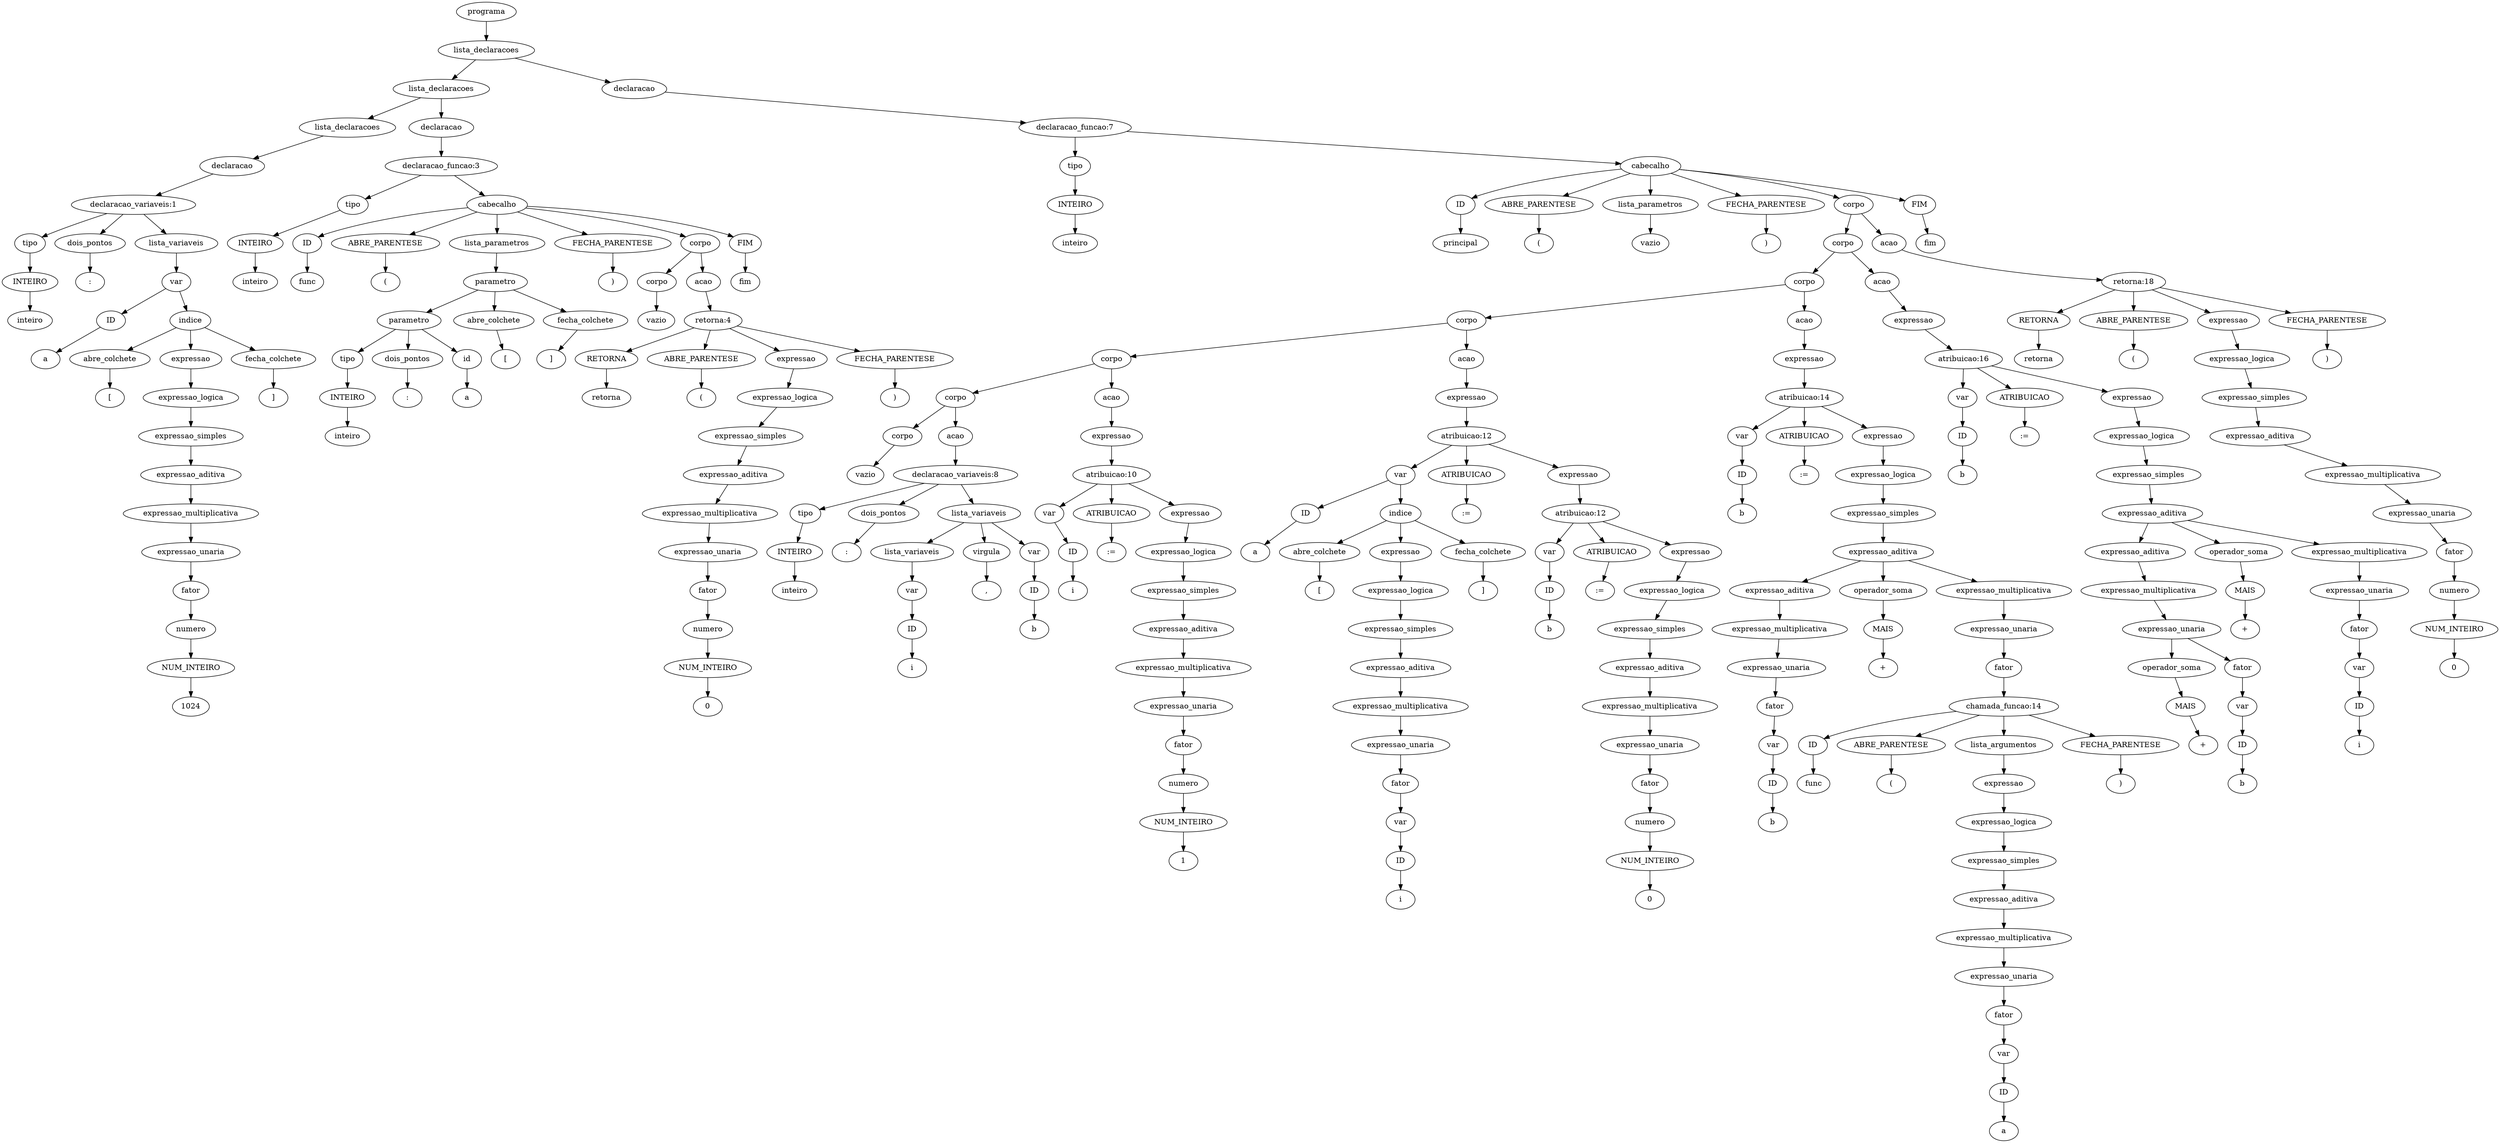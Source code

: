 digraph tree {
    "0x7f5f1eab96d0" [label="programa"];
    "0x7f5f1eab9c10" [label="lista_declaracoes"];
    "0x7f5f1eab9b50" [label="lista_declaracoes"];
    "0x7f5f1ebaa1c0" [label="lista_declaracoes"];
    "0x7f5f1ebc2eb0" [label="declaracao"];
    "0x7f5f1eab94c0" [label="declaracao_variaveis:1"];
    "0x7f5f1ebc23a0" [label="tipo"];
    "0x7f5f1eab9220" [label="INTEIRO"];
    "0x7f5f1eab9370" [label="inteiro"];
    "0x7f5f1ed75580" [label="dois_pontos"];
    "0x7f5f1eab9670" [label=":"];
    "0x7f5f1eab91c0" [label="lista_variaveis"];
    "0x7f5f1eab9490" [label="var"];
    "0x7f5f1eab9250" [label="ID"];
    "0x7f5f1eab94f0" [label="a"];
    "0x7f5f1eab9280" [label="indice"];
    "0x7f5f1eab9520" [label="abre_colchete"];
    "0x7f5f1eab95e0" [label="["];
    "0x7f5f1eab92b0" [label="expressao"];
    "0x7f5f1eab92e0" [label="expressao_logica"];
    "0x7f5f1eab9160" [label="expressao_simples"];
    "0x7f5f1eab9190" [label="expressao_aditiva"];
    "0x7f5f1eab9310" [label="expressao_multiplicativa"];
    "0x7f5f1eab91f0" [label="expressao_unaria"];
    "0x7f5f1eab9460" [label="fator"];
    "0x7f5f1ebddfa0" [label="numero"];
    "0x7f5f1ebddb50" [label="NUM_INTEIRO"];
    "0x7f5f1eab9340" [label="1024"];
    "0x7f5f1eab9610" [label="fecha_colchete"];
    "0x7f5f1eab9640" [label="]"];
    "0x7f5f1eab9400" [label="declaracao"];
    "0x7f5f1eab93a0" [label="declaracao_funcao:3"];
    "0x7f5f1eab9430" [label="tipo"];
    "0x7f5f1eab96a0" [label="INTEIRO"];
    "0x7f5f1eab9580" [label="inteiro"];
    "0x7f5f1eab9ac0" [label="cabecalho"];
    "0x7f5f1eab9ee0" [label="ID"];
    "0x7f5f1eab9cd0" [label="func"];
    "0x7f5f1eab9d00" [label="ABRE_PARENTESE"];
    "0x7f5f1ea0a100" [label="("];
    "0x7f5f1eab98b0" [label="lista_parametros"];
    "0x7f5f1eab9700" [label="parametro"];
    "0x7f5f1eab9790" [label="parametro"];
    "0x7f5f1eab95b0" [label="tipo"];
    "0x7f5f1eab9550" [label="INTEIRO"];
    "0x7f5f1eab9880" [label="inteiro"];
    "0x7f5f1eab97c0" [label="dois_pontos"];
    "0x7f5f1eab99d0" [label=":"];
    "0x7f5f1eab9a00" [label="id"];
    "0x7f5f1eab9a30" [label="a"];
    "0x7f5f1eab9850" [label="abre_colchete"];
    "0x7f5f1eab97f0" [label="["];
    "0x7f5f1eab9820" [label="fecha_colchete"];
    "0x7f5f1eab98e0" [label="]"];
    "0x7f5f1ea0a130" [label="FECHA_PARENTESE"];
    "0x7f5f1ea0a160" [label=")"];
    "0x7f5f1eab9e80" [label="corpo"];
    "0x7f5f1eab9bb0" [label="corpo"];
    "0x7f5f1eab9a60" [label="vazio"];
    "0x7f5f1eab9fa0" [label="acao"];
    "0x7f5f1eab9e20" [label="retorna:4"];
    "0x7f5f1eab9eb0" [label="RETORNA"];
    "0x7f5f1eab9fd0" [label="retorna"];
    "0x7f5f1ea0a040" [label="ABRE_PARENTESE"];
    "0x7f5f1ea0a070" [label="("];
    "0x7f5f1eab9df0" [label="expressao"];
    "0x7f5f1eab9dc0" [label="expressao_logica"];
    "0x7f5f1eab9d30" [label="expressao_simples"];
    "0x7f5f1eab9ca0" [label="expressao_aditiva"];
    "0x7f5f1eab9d90" [label="expressao_multiplicativa"];
    "0x7f5f1eab9be0" [label="expressao_unaria"];
    "0x7f5f1eab9c70" [label="fator"];
    "0x7f5f1eab99a0" [label="numero"];
    "0x7f5f1eab9970" [label="NUM_INTEIRO"];
    "0x7f5f1eab9d60" [label="0"];
    "0x7f5f1ea0a0a0" [label="FECHA_PARENTESE"];
    "0x7f5f1ea0a0d0" [label=")"];
    "0x7f5f1ea0a190" [label="FIM"];
    "0x7f5f1ea0a1c0" [label="fim"];
    "0x7f5f1eab9c40" [label="declaracao"];
    "0x7f5f1eab9760" [label="declaracao_funcao:7"];
    "0x7f5f1ebdd2e0" [label="tipo"];
    "0x7f5f1ebddc40" [label="INTEIRO"];
    "0x7f5f1eab93d0" [label="inteiro"];
    "0x7f5f1eac8130" [label="cabecalho"];
    "0x7f5f1eac85b0" [label="ID"];
    "0x7f5f1eac85e0" [label="principal"];
    "0x7f5f1eac83d0" [label="ABRE_PARENTESE"];
    "0x7f5f1eac8220" [label="("];
    "0x7f5f1ea0a1f0" [label="lista_parametros"];
    "0x7f5f1eab9e50" [label="vazio"];
    "0x7f5f1eac8250" [label="FECHA_PARENTESE"];
    "0x7f5f1eac8610" [label=")"];
    "0x7f5f1eac8370" [label="corpo"];
    "0x7f5f1eac8160" [label="corpo"];
    "0x7f5f1eabb970" [label="corpo"];
    "0x7f5f1eabb190" [label="corpo"];
    "0x7f5f1ea0aac0" [label="corpo"];
    "0x7f5f1ea0a790" [label="corpo"];
    "0x7f5f1ea0a310" [label="corpo"];
    "0x7f5f1eab9730" [label="vazio"];
    "0x7f5f1ea0a340" [label="acao"];
    "0x7f5f1ea0a580" [label="declaracao_variaveis:8"];
    "0x7f5f1ea0a220" [label="tipo"];
    "0x7f5f1ea0a280" [label="INTEIRO"];
    "0x7f5f1ea0a400" [label="inteiro"];
    "0x7f5f1ea0a5b0" [label="dois_pontos"];
    "0x7f5f1ea0a4c0" [label=":"];
    "0x7f5f1ea0a5e0" [label="lista_variaveis"];
    "0x7f5f1ea0a460" [label="lista_variaveis"];
    "0x7f5f1ea0a2b0" [label="var"];
    "0x7f5f1ea0a250" [label="ID"];
    "0x7f5f1ea0a550" [label="i"];
    "0x7f5f1ea0a610" [label="virgula"];
    "0x7f5f1ea0a760" [label=","];
    "0x7f5f1ea0a430" [label="var"];
    "0x7f5f1ea0a520" [label="ID"];
    "0x7f5f1ea0a6d0" [label="b"];
    "0x7f5f1ea0a9d0" [label="acao"];
    "0x7f5f1ea0a7c0" [label="expressao"];
    "0x7f5f1ea0a970" [label="atribuicao:10"];
    "0x7f5f1eab9f70" [label="var"];
    "0x7f5f1ea0a2e0" [label="ID"];
    "0x7f5f1ea0a4f0" [label="i"];
    "0x7f5f1ea0aa00" [label="ATRIBUICAO"];
    "0x7f5f1ea0aa90" [label=":="];
    "0x7f5f1ea0a940" [label="expressao"];
    "0x7f5f1ea0a910" [label="expressao_logica"];
    "0x7f5f1ea0a850" [label="expressao_simples"];
    "0x7f5f1ea0a7f0" [label="expressao_aditiva"];
    "0x7f5f1ea0a8e0" [label="expressao_multiplicativa"];
    "0x7f5f1ea0a490" [label="expressao_unaria"];
    "0x7f5f1ea0a670" [label="fator"];
    "0x7f5f1ea0a6a0" [label="numero"];
    "0x7f5f1ea0a640" [label="NUM_INTEIRO"];
    "0x7f5f1ea0a8b0" [label="1"];
    "0x7f5f1ea0af40" [label="acao"];
    "0x7f5f1ea0ae80" [label="expressao"];
    "0x7f5f1ea0af10" [label="atribuicao:12"];
    "0x7f5f1ea0a9a0" [label="var"];
    "0x7f5f1ea0aa30" [label="ID"];
    "0x7f5f1ea0aca0" [label="a"];
    "0x7f5f1ea0ac70" [label="indice"];
    "0x7f5f1ea0ad00" [label="abre_colchete"];
    "0x7f5f1ea0adf0" [label="["];
    "0x7f5f1ea0ac40" [label="expressao"];
    "0x7f5f1ea0ac10" [label="expressao_logica"];
    "0x7f5f1ea0abe0" [label="expressao_simples"];
    "0x7f5f1ea0ab50" [label="expressao_aditiva"];
    "0x7f5f1ea0a3a0" [label="expressao_multiplicativa"];
    "0x7f5f1ea0aaf0" [label="expressao_unaria"];
    "0x7f5f1ea0ab20" [label="fator"];
    "0x7f5f1ea0a3d0" [label="var"];
    "0x7f5f1ea0a370" [label="ID"];
    "0x7f5f1ea0a730" [label="i"];
    "0x7f5f1ea0ae20" [label="fecha_colchete"];
    "0x7f5f1ea0ae50" [label="]"];
    "0x7f5f1eabb1c0" [label="ATRIBUICAO"];
    "0x7f5f1eabb250" [label=":="];
    "0x7f5f1ea0ad30" [label="expressao"];
    "0x7f5f1eabb160" [label="atribuicao:12"];
    "0x7f5f1ea0a880" [label="var"];
    "0x7f5f1ea0a820" [label="ID"];
    "0x7f5f1ea0acd0" [label="b"];
    "0x7f5f1eabb1f0" [label="ATRIBUICAO"];
    "0x7f5f1eabb280" [label=":="];
    "0x7f5f1eabb130" [label="expressao"];
    "0x7f5f1eabb100" [label="expressao_logica"];
    "0x7f5f1eabb040" [label="expressao_simples"];
    "0x7f5f1ea0afa0" [label="expressao_aditiva"];
    "0x7f5f1eabb0d0" [label="expressao_multiplicativa"];
    "0x7f5f1ea0adc0" [label="expressao_unaria"];
    "0x7f5f1ea0af70" [label="fator"];
    "0x7f5f1ea0ab80" [label="numero"];
    "0x7f5f1ea0abb0" [label="NUM_INTEIRO"];
    "0x7f5f1eabb0a0" [label="0"];
    "0x7f5f1eabb8e0" [label="acao"];
    "0x7f5f1eabb220" [label="expressao"];
    "0x7f5f1eabb520" [label="atribuicao:14"];
    "0x7f5f1ea0aa60" [label="var"];
    "0x7f5f1ea0a700" [label="ID"];
    "0x7f5f1ea0aeb0" [label="b"];
    "0x7f5f1eabb4c0" [label="ATRIBUICAO"];
    "0x7f5f1eabb670" [label=":="];
    "0x7f5f1eabb580" [label="expressao"];
    "0x7f5f1eabbb80" [label="expressao_logica"];
    "0x7f5f1eabb490" [label="expressao_simples"];
    "0x7f5f1eabb550" [label="expressao_aditiva"];
    "0x7f5f1eabb370" [label="expressao_aditiva"];
    "0x7f5f1eabb460" [label="expressao_multiplicativa"];
    "0x7f5f1ea0ad60" [label="expressao_unaria"];
    "0x7f5f1eabb340" [label="fator"];
    "0x7f5f1ea0afd0" [label="var"];
    "0x7f5f1eabb070" [label="ID"];
    "0x7f5f1eabb430" [label="b"];
    "0x7f5f1eabb5e0" [label="operador_soma"];
    "0x7f5f1eabb400" [label="MAIS"];
    "0x7f5f1eabb4f0" [label="+"];
    "0x7f5f1eabbb50" [label="expressao_multiplicativa"];
    "0x7f5f1eabb910" [label="expressao_unaria"];
    "0x7f5f1eabba30" [label="fator"];
    "0x7f5f1eabb8b0" [label="chamada_funcao:14"];
    "0x7f5f1eabb940" [label="ID"];
    "0x7f5f1eabba60" [label="func"];
    "0x7f5f1eabba90" [label="ABRE_PARENTESE"];
    "0x7f5f1eabbac0" [label="("];
    "0x7f5f1eabb880" [label="lista_argumentos"];
    "0x7f5f1eabb850" [label="expressao"];
    "0x7f5f1eabb820" [label="expressao_logica"];
    "0x7f5f1eabb790" [label="expressao_simples"];
    "0x7f5f1eabb700" [label="expressao_aditiva"];
    "0x7f5f1eabb7f0" [label="expressao_multiplicativa"];
    "0x7f5f1eabb640" [label="expressao_unaria"];
    "0x7f5f1eabb6d0" [label="fator"];
    "0x7f5f1eabb3a0" [label="var"];
    "0x7f5f1eabb3d0" [label="ID"];
    "0x7f5f1eabb7c0" [label="a"];
    "0x7f5f1eabbaf0" [label="FECHA_PARENTESE"];
    "0x7f5f1eabbb20" [label=")"];
    "0x7f5f1eabb5b0" [label="acao"];
    "0x7f5f1eabb730" [label="expressao"];
    "0x7f5f1eabbdc0" [label="atribuicao:16"];
    "0x7f5f1ea0aee0" [label="var"];
    "0x7f5f1ea0ad90" [label="ID"];
    "0x7f5f1eabb310" [label="b"];
    "0x7f5f1eabbe20" [label="ATRIBUICAO"];
    "0x7f5f1eac80d0" [label=":="];
    "0x7f5f1eac80a0" [label="expressao"];
    "0x7f5f1eabbeb0" [label="expressao_logica"];
    "0x7f5f1eabbc70" [label="expressao_simples"];
    "0x7f5f1eabbe80" [label="expressao_aditiva"];
    "0x7f5f1eabbc40" [label="expressao_aditiva"];
    "0x7f5f1eabb2b0" [label="expressao_multiplicativa"];
    "0x7f5f1eabbcd0" [label="expressao_unaria"];
    "0x7f5f1eabbca0" [label="operador_soma"];
    "0x7f5f1eabba00" [label="MAIS"];
    "0x7f5f1eabb9a0" [label="+"];
    "0x7f5f1eabbc10" [label="fator"];
    "0x7f5f1eabbbb0" [label="var"];
    "0x7f5f1eabbbe0" [label="ID"];
    "0x7f5f1eabbd90" [label="b"];
    "0x7f5f1eabbee0" [label="operador_soma"];
    "0x7f5f1eabbd60" [label="MAIS"];
    "0x7f5f1eabbe50" [label="+"];
    "0x7f5f1eac8040" [label="expressao_multiplicativa"];
    "0x7f5f1eabbf10" [label="expressao_unaria"];
    "0x7f5f1eabbdf0" [label="fator"];
    "0x7f5f1eabbd00" [label="var"];
    "0x7f5f1eabbd30" [label="ID"];
    "0x7f5f1eabbfd0" [label="i"];
    "0x7f5f1eabbf70" [label="acao"];
    "0x7f5f1eac8310" [label="retorna:18"];
    "0x7f5f1eac83a0" [label="RETORNA"];
    "0x7f5f1eac84c0" [label="retorna"];
    "0x7f5f1eac84f0" [label="ABRE_PARENTESE"];
    "0x7f5f1eac8520" [label="("];
    "0x7f5f1eac82e0" [label="expressao"];
    "0x7f5f1eac82b0" [label="expressao_logica"];
    "0x7f5f1eac8280" [label="expressao_simples"];
    "0x7f5f1eac81f0" [label="expressao_aditiva"];
    "0x7f5f1eabb6a0" [label="expressao_multiplicativa"];
    "0x7f5f1eac8190" [label="expressao_unaria"];
    "0x7f5f1eac81c0" [label="fator"];
    "0x7f5f1eabb9d0" [label="numero"];
    "0x7f5f1eabb2e0" [label="NUM_INTEIRO"];
    "0x7f5f1eabb760" [label="0"];
    "0x7f5f1eac8550" [label="FECHA_PARENTESE"];
    "0x7f5f1eac8580" [label=")"];
    "0x7f5f1eac8640" [label="FIM"];
    "0x7f5f1eac8670" [label="fim"];
    "0x7f5f1eab96d0" -> "0x7f5f1eab9c10";
    "0x7f5f1eab9c10" -> "0x7f5f1eab9b50";
    "0x7f5f1eab9c10" -> "0x7f5f1eab9c40";
    "0x7f5f1eab9b50" -> "0x7f5f1ebaa1c0";
    "0x7f5f1eab9b50" -> "0x7f5f1eab9400";
    "0x7f5f1ebaa1c0" -> "0x7f5f1ebc2eb0";
    "0x7f5f1ebc2eb0" -> "0x7f5f1eab94c0";
    "0x7f5f1eab94c0" -> "0x7f5f1ebc23a0";
    "0x7f5f1eab94c0" -> "0x7f5f1ed75580";
    "0x7f5f1eab94c0" -> "0x7f5f1eab91c0";
    "0x7f5f1ebc23a0" -> "0x7f5f1eab9220";
    "0x7f5f1eab9220" -> "0x7f5f1eab9370";
    "0x7f5f1ed75580" -> "0x7f5f1eab9670";
    "0x7f5f1eab91c0" -> "0x7f5f1eab9490";
    "0x7f5f1eab9490" -> "0x7f5f1eab9250";
    "0x7f5f1eab9490" -> "0x7f5f1eab9280";
    "0x7f5f1eab9250" -> "0x7f5f1eab94f0";
    "0x7f5f1eab9280" -> "0x7f5f1eab9520";
    "0x7f5f1eab9280" -> "0x7f5f1eab92b0";
    "0x7f5f1eab9280" -> "0x7f5f1eab9610";
    "0x7f5f1eab9520" -> "0x7f5f1eab95e0";
    "0x7f5f1eab92b0" -> "0x7f5f1eab92e0";
    "0x7f5f1eab92e0" -> "0x7f5f1eab9160";
    "0x7f5f1eab9160" -> "0x7f5f1eab9190";
    "0x7f5f1eab9190" -> "0x7f5f1eab9310";
    "0x7f5f1eab9310" -> "0x7f5f1eab91f0";
    "0x7f5f1eab91f0" -> "0x7f5f1eab9460";
    "0x7f5f1eab9460" -> "0x7f5f1ebddfa0";
    "0x7f5f1ebddfa0" -> "0x7f5f1ebddb50";
    "0x7f5f1ebddb50" -> "0x7f5f1eab9340";
    "0x7f5f1eab9610" -> "0x7f5f1eab9640";
    "0x7f5f1eab9400" -> "0x7f5f1eab93a0";
    "0x7f5f1eab93a0" -> "0x7f5f1eab9430";
    "0x7f5f1eab93a0" -> "0x7f5f1eab9ac0";
    "0x7f5f1eab9430" -> "0x7f5f1eab96a0";
    "0x7f5f1eab96a0" -> "0x7f5f1eab9580";
    "0x7f5f1eab9ac0" -> "0x7f5f1eab9ee0";
    "0x7f5f1eab9ac0" -> "0x7f5f1eab9d00";
    "0x7f5f1eab9ac0" -> "0x7f5f1eab98b0";
    "0x7f5f1eab9ac0" -> "0x7f5f1ea0a130";
    "0x7f5f1eab9ac0" -> "0x7f5f1eab9e80";
    "0x7f5f1eab9ac0" -> "0x7f5f1ea0a190";
    "0x7f5f1eab9ee0" -> "0x7f5f1eab9cd0";
    "0x7f5f1eab9d00" -> "0x7f5f1ea0a100";
    "0x7f5f1eab98b0" -> "0x7f5f1eab9700";
    "0x7f5f1eab9700" -> "0x7f5f1eab9790";
    "0x7f5f1eab9700" -> "0x7f5f1eab9850";
    "0x7f5f1eab9700" -> "0x7f5f1eab9820";
    "0x7f5f1eab9790" -> "0x7f5f1eab95b0";
    "0x7f5f1eab9790" -> "0x7f5f1eab97c0";
    "0x7f5f1eab9790" -> "0x7f5f1eab9a00";
    "0x7f5f1eab95b0" -> "0x7f5f1eab9550";
    "0x7f5f1eab9550" -> "0x7f5f1eab9880";
    "0x7f5f1eab97c0" -> "0x7f5f1eab99d0";
    "0x7f5f1eab9a00" -> "0x7f5f1eab9a30";
    "0x7f5f1eab9850" -> "0x7f5f1eab97f0";
    "0x7f5f1eab9820" -> "0x7f5f1eab98e0";
    "0x7f5f1ea0a130" -> "0x7f5f1ea0a160";
    "0x7f5f1eab9e80" -> "0x7f5f1eab9bb0";
    "0x7f5f1eab9e80" -> "0x7f5f1eab9fa0";
    "0x7f5f1eab9bb0" -> "0x7f5f1eab9a60";
    "0x7f5f1eab9fa0" -> "0x7f5f1eab9e20";
    "0x7f5f1eab9e20" -> "0x7f5f1eab9eb0";
    "0x7f5f1eab9e20" -> "0x7f5f1ea0a040";
    "0x7f5f1eab9e20" -> "0x7f5f1eab9df0";
    "0x7f5f1eab9e20" -> "0x7f5f1ea0a0a0";
    "0x7f5f1eab9eb0" -> "0x7f5f1eab9fd0";
    "0x7f5f1ea0a040" -> "0x7f5f1ea0a070";
    "0x7f5f1eab9df0" -> "0x7f5f1eab9dc0";
    "0x7f5f1eab9dc0" -> "0x7f5f1eab9d30";
    "0x7f5f1eab9d30" -> "0x7f5f1eab9ca0";
    "0x7f5f1eab9ca0" -> "0x7f5f1eab9d90";
    "0x7f5f1eab9d90" -> "0x7f5f1eab9be0";
    "0x7f5f1eab9be0" -> "0x7f5f1eab9c70";
    "0x7f5f1eab9c70" -> "0x7f5f1eab99a0";
    "0x7f5f1eab99a0" -> "0x7f5f1eab9970";
    "0x7f5f1eab9970" -> "0x7f5f1eab9d60";
    "0x7f5f1ea0a0a0" -> "0x7f5f1ea0a0d0";
    "0x7f5f1ea0a190" -> "0x7f5f1ea0a1c0";
    "0x7f5f1eab9c40" -> "0x7f5f1eab9760";
    "0x7f5f1eab9760" -> "0x7f5f1ebdd2e0";
    "0x7f5f1eab9760" -> "0x7f5f1eac8130";
    "0x7f5f1ebdd2e0" -> "0x7f5f1ebddc40";
    "0x7f5f1ebddc40" -> "0x7f5f1eab93d0";
    "0x7f5f1eac8130" -> "0x7f5f1eac85b0";
    "0x7f5f1eac8130" -> "0x7f5f1eac83d0";
    "0x7f5f1eac8130" -> "0x7f5f1ea0a1f0";
    "0x7f5f1eac8130" -> "0x7f5f1eac8250";
    "0x7f5f1eac8130" -> "0x7f5f1eac8370";
    "0x7f5f1eac8130" -> "0x7f5f1eac8640";
    "0x7f5f1eac85b0" -> "0x7f5f1eac85e0";
    "0x7f5f1eac83d0" -> "0x7f5f1eac8220";
    "0x7f5f1ea0a1f0" -> "0x7f5f1eab9e50";
    "0x7f5f1eac8250" -> "0x7f5f1eac8610";
    "0x7f5f1eac8370" -> "0x7f5f1eac8160";
    "0x7f5f1eac8370" -> "0x7f5f1eabbf70";
    "0x7f5f1eac8160" -> "0x7f5f1eabb970";
    "0x7f5f1eac8160" -> "0x7f5f1eabb5b0";
    "0x7f5f1eabb970" -> "0x7f5f1eabb190";
    "0x7f5f1eabb970" -> "0x7f5f1eabb8e0";
    "0x7f5f1eabb190" -> "0x7f5f1ea0aac0";
    "0x7f5f1eabb190" -> "0x7f5f1ea0af40";
    "0x7f5f1ea0aac0" -> "0x7f5f1ea0a790";
    "0x7f5f1ea0aac0" -> "0x7f5f1ea0a9d0";
    "0x7f5f1ea0a790" -> "0x7f5f1ea0a310";
    "0x7f5f1ea0a790" -> "0x7f5f1ea0a340";
    "0x7f5f1ea0a310" -> "0x7f5f1eab9730";
    "0x7f5f1ea0a340" -> "0x7f5f1ea0a580";
    "0x7f5f1ea0a580" -> "0x7f5f1ea0a220";
    "0x7f5f1ea0a580" -> "0x7f5f1ea0a5b0";
    "0x7f5f1ea0a580" -> "0x7f5f1ea0a5e0";
    "0x7f5f1ea0a220" -> "0x7f5f1ea0a280";
    "0x7f5f1ea0a280" -> "0x7f5f1ea0a400";
    "0x7f5f1ea0a5b0" -> "0x7f5f1ea0a4c0";
    "0x7f5f1ea0a5e0" -> "0x7f5f1ea0a460";
    "0x7f5f1ea0a5e0" -> "0x7f5f1ea0a610";
    "0x7f5f1ea0a5e0" -> "0x7f5f1ea0a430";
    "0x7f5f1ea0a460" -> "0x7f5f1ea0a2b0";
    "0x7f5f1ea0a2b0" -> "0x7f5f1ea0a250";
    "0x7f5f1ea0a250" -> "0x7f5f1ea0a550";
    "0x7f5f1ea0a610" -> "0x7f5f1ea0a760";
    "0x7f5f1ea0a430" -> "0x7f5f1ea0a520";
    "0x7f5f1ea0a520" -> "0x7f5f1ea0a6d0";
    "0x7f5f1ea0a9d0" -> "0x7f5f1ea0a7c0";
    "0x7f5f1ea0a7c0" -> "0x7f5f1ea0a970";
    "0x7f5f1ea0a970" -> "0x7f5f1eab9f70";
    "0x7f5f1ea0a970" -> "0x7f5f1ea0aa00";
    "0x7f5f1ea0a970" -> "0x7f5f1ea0a940";
    "0x7f5f1eab9f70" -> "0x7f5f1ea0a2e0";
    "0x7f5f1ea0a2e0" -> "0x7f5f1ea0a4f0";
    "0x7f5f1ea0aa00" -> "0x7f5f1ea0aa90";
    "0x7f5f1ea0a940" -> "0x7f5f1ea0a910";
    "0x7f5f1ea0a910" -> "0x7f5f1ea0a850";
    "0x7f5f1ea0a850" -> "0x7f5f1ea0a7f0";
    "0x7f5f1ea0a7f0" -> "0x7f5f1ea0a8e0";
    "0x7f5f1ea0a8e0" -> "0x7f5f1ea0a490";
    "0x7f5f1ea0a490" -> "0x7f5f1ea0a670";
    "0x7f5f1ea0a670" -> "0x7f5f1ea0a6a0";
    "0x7f5f1ea0a6a0" -> "0x7f5f1ea0a640";
    "0x7f5f1ea0a640" -> "0x7f5f1ea0a8b0";
    "0x7f5f1ea0af40" -> "0x7f5f1ea0ae80";
    "0x7f5f1ea0ae80" -> "0x7f5f1ea0af10";
    "0x7f5f1ea0af10" -> "0x7f5f1ea0a9a0";
    "0x7f5f1ea0af10" -> "0x7f5f1eabb1c0";
    "0x7f5f1ea0af10" -> "0x7f5f1ea0ad30";
    "0x7f5f1ea0a9a0" -> "0x7f5f1ea0aa30";
    "0x7f5f1ea0a9a0" -> "0x7f5f1ea0ac70";
    "0x7f5f1ea0aa30" -> "0x7f5f1ea0aca0";
    "0x7f5f1ea0ac70" -> "0x7f5f1ea0ad00";
    "0x7f5f1ea0ac70" -> "0x7f5f1ea0ac40";
    "0x7f5f1ea0ac70" -> "0x7f5f1ea0ae20";
    "0x7f5f1ea0ad00" -> "0x7f5f1ea0adf0";
    "0x7f5f1ea0ac40" -> "0x7f5f1ea0ac10";
    "0x7f5f1ea0ac10" -> "0x7f5f1ea0abe0";
    "0x7f5f1ea0abe0" -> "0x7f5f1ea0ab50";
    "0x7f5f1ea0ab50" -> "0x7f5f1ea0a3a0";
    "0x7f5f1ea0a3a0" -> "0x7f5f1ea0aaf0";
    "0x7f5f1ea0aaf0" -> "0x7f5f1ea0ab20";
    "0x7f5f1ea0ab20" -> "0x7f5f1ea0a3d0";
    "0x7f5f1ea0a3d0" -> "0x7f5f1ea0a370";
    "0x7f5f1ea0a370" -> "0x7f5f1ea0a730";
    "0x7f5f1ea0ae20" -> "0x7f5f1ea0ae50";
    "0x7f5f1eabb1c0" -> "0x7f5f1eabb250";
    "0x7f5f1ea0ad30" -> "0x7f5f1eabb160";
    "0x7f5f1eabb160" -> "0x7f5f1ea0a880";
    "0x7f5f1eabb160" -> "0x7f5f1eabb1f0";
    "0x7f5f1eabb160" -> "0x7f5f1eabb130";
    "0x7f5f1ea0a880" -> "0x7f5f1ea0a820";
    "0x7f5f1ea0a820" -> "0x7f5f1ea0acd0";
    "0x7f5f1eabb1f0" -> "0x7f5f1eabb280";
    "0x7f5f1eabb130" -> "0x7f5f1eabb100";
    "0x7f5f1eabb100" -> "0x7f5f1eabb040";
    "0x7f5f1eabb040" -> "0x7f5f1ea0afa0";
    "0x7f5f1ea0afa0" -> "0x7f5f1eabb0d0";
    "0x7f5f1eabb0d0" -> "0x7f5f1ea0adc0";
    "0x7f5f1ea0adc0" -> "0x7f5f1ea0af70";
    "0x7f5f1ea0af70" -> "0x7f5f1ea0ab80";
    "0x7f5f1ea0ab80" -> "0x7f5f1ea0abb0";
    "0x7f5f1ea0abb0" -> "0x7f5f1eabb0a0";
    "0x7f5f1eabb8e0" -> "0x7f5f1eabb220";
    "0x7f5f1eabb220" -> "0x7f5f1eabb520";
    "0x7f5f1eabb520" -> "0x7f5f1ea0aa60";
    "0x7f5f1eabb520" -> "0x7f5f1eabb4c0";
    "0x7f5f1eabb520" -> "0x7f5f1eabb580";
    "0x7f5f1ea0aa60" -> "0x7f5f1ea0a700";
    "0x7f5f1ea0a700" -> "0x7f5f1ea0aeb0";
    "0x7f5f1eabb4c0" -> "0x7f5f1eabb670";
    "0x7f5f1eabb580" -> "0x7f5f1eabbb80";
    "0x7f5f1eabbb80" -> "0x7f5f1eabb490";
    "0x7f5f1eabb490" -> "0x7f5f1eabb550";
    "0x7f5f1eabb550" -> "0x7f5f1eabb370";
    "0x7f5f1eabb550" -> "0x7f5f1eabb5e0";
    "0x7f5f1eabb550" -> "0x7f5f1eabbb50";
    "0x7f5f1eabb370" -> "0x7f5f1eabb460";
    "0x7f5f1eabb460" -> "0x7f5f1ea0ad60";
    "0x7f5f1ea0ad60" -> "0x7f5f1eabb340";
    "0x7f5f1eabb340" -> "0x7f5f1ea0afd0";
    "0x7f5f1ea0afd0" -> "0x7f5f1eabb070";
    "0x7f5f1eabb070" -> "0x7f5f1eabb430";
    "0x7f5f1eabb5e0" -> "0x7f5f1eabb400";
    "0x7f5f1eabb400" -> "0x7f5f1eabb4f0";
    "0x7f5f1eabbb50" -> "0x7f5f1eabb910";
    "0x7f5f1eabb910" -> "0x7f5f1eabba30";
    "0x7f5f1eabba30" -> "0x7f5f1eabb8b0";
    "0x7f5f1eabb8b0" -> "0x7f5f1eabb940";
    "0x7f5f1eabb8b0" -> "0x7f5f1eabba90";
    "0x7f5f1eabb8b0" -> "0x7f5f1eabb880";
    "0x7f5f1eabb8b0" -> "0x7f5f1eabbaf0";
    "0x7f5f1eabb940" -> "0x7f5f1eabba60";
    "0x7f5f1eabba90" -> "0x7f5f1eabbac0";
    "0x7f5f1eabb880" -> "0x7f5f1eabb850";
    "0x7f5f1eabb850" -> "0x7f5f1eabb820";
    "0x7f5f1eabb820" -> "0x7f5f1eabb790";
    "0x7f5f1eabb790" -> "0x7f5f1eabb700";
    "0x7f5f1eabb700" -> "0x7f5f1eabb7f0";
    "0x7f5f1eabb7f0" -> "0x7f5f1eabb640";
    "0x7f5f1eabb640" -> "0x7f5f1eabb6d0";
    "0x7f5f1eabb6d0" -> "0x7f5f1eabb3a0";
    "0x7f5f1eabb3a0" -> "0x7f5f1eabb3d0";
    "0x7f5f1eabb3d0" -> "0x7f5f1eabb7c0";
    "0x7f5f1eabbaf0" -> "0x7f5f1eabbb20";
    "0x7f5f1eabb5b0" -> "0x7f5f1eabb730";
    "0x7f5f1eabb730" -> "0x7f5f1eabbdc0";
    "0x7f5f1eabbdc0" -> "0x7f5f1ea0aee0";
    "0x7f5f1eabbdc0" -> "0x7f5f1eabbe20";
    "0x7f5f1eabbdc0" -> "0x7f5f1eac80a0";
    "0x7f5f1ea0aee0" -> "0x7f5f1ea0ad90";
    "0x7f5f1ea0ad90" -> "0x7f5f1eabb310";
    "0x7f5f1eabbe20" -> "0x7f5f1eac80d0";
    "0x7f5f1eac80a0" -> "0x7f5f1eabbeb0";
    "0x7f5f1eabbeb0" -> "0x7f5f1eabbc70";
    "0x7f5f1eabbc70" -> "0x7f5f1eabbe80";
    "0x7f5f1eabbe80" -> "0x7f5f1eabbc40";
    "0x7f5f1eabbe80" -> "0x7f5f1eabbee0";
    "0x7f5f1eabbe80" -> "0x7f5f1eac8040";
    "0x7f5f1eabbc40" -> "0x7f5f1eabb2b0";
    "0x7f5f1eabb2b0" -> "0x7f5f1eabbcd0";
    "0x7f5f1eabbcd0" -> "0x7f5f1eabbca0";
    "0x7f5f1eabbcd0" -> "0x7f5f1eabbc10";
    "0x7f5f1eabbca0" -> "0x7f5f1eabba00";
    "0x7f5f1eabba00" -> "0x7f5f1eabb9a0";
    "0x7f5f1eabbc10" -> "0x7f5f1eabbbb0";
    "0x7f5f1eabbbb0" -> "0x7f5f1eabbbe0";
    "0x7f5f1eabbbe0" -> "0x7f5f1eabbd90";
    "0x7f5f1eabbee0" -> "0x7f5f1eabbd60";
    "0x7f5f1eabbd60" -> "0x7f5f1eabbe50";
    "0x7f5f1eac8040" -> "0x7f5f1eabbf10";
    "0x7f5f1eabbf10" -> "0x7f5f1eabbdf0";
    "0x7f5f1eabbdf0" -> "0x7f5f1eabbd00";
    "0x7f5f1eabbd00" -> "0x7f5f1eabbd30";
    "0x7f5f1eabbd30" -> "0x7f5f1eabbfd0";
    "0x7f5f1eabbf70" -> "0x7f5f1eac8310";
    "0x7f5f1eac8310" -> "0x7f5f1eac83a0";
    "0x7f5f1eac8310" -> "0x7f5f1eac84f0";
    "0x7f5f1eac8310" -> "0x7f5f1eac82e0";
    "0x7f5f1eac8310" -> "0x7f5f1eac8550";
    "0x7f5f1eac83a0" -> "0x7f5f1eac84c0";
    "0x7f5f1eac84f0" -> "0x7f5f1eac8520";
    "0x7f5f1eac82e0" -> "0x7f5f1eac82b0";
    "0x7f5f1eac82b0" -> "0x7f5f1eac8280";
    "0x7f5f1eac8280" -> "0x7f5f1eac81f0";
    "0x7f5f1eac81f0" -> "0x7f5f1eabb6a0";
    "0x7f5f1eabb6a0" -> "0x7f5f1eac8190";
    "0x7f5f1eac8190" -> "0x7f5f1eac81c0";
    "0x7f5f1eac81c0" -> "0x7f5f1eabb9d0";
    "0x7f5f1eabb9d0" -> "0x7f5f1eabb2e0";
    "0x7f5f1eabb2e0" -> "0x7f5f1eabb760";
    "0x7f5f1eac8550" -> "0x7f5f1eac8580";
    "0x7f5f1eac8640" -> "0x7f5f1eac8670";
}
